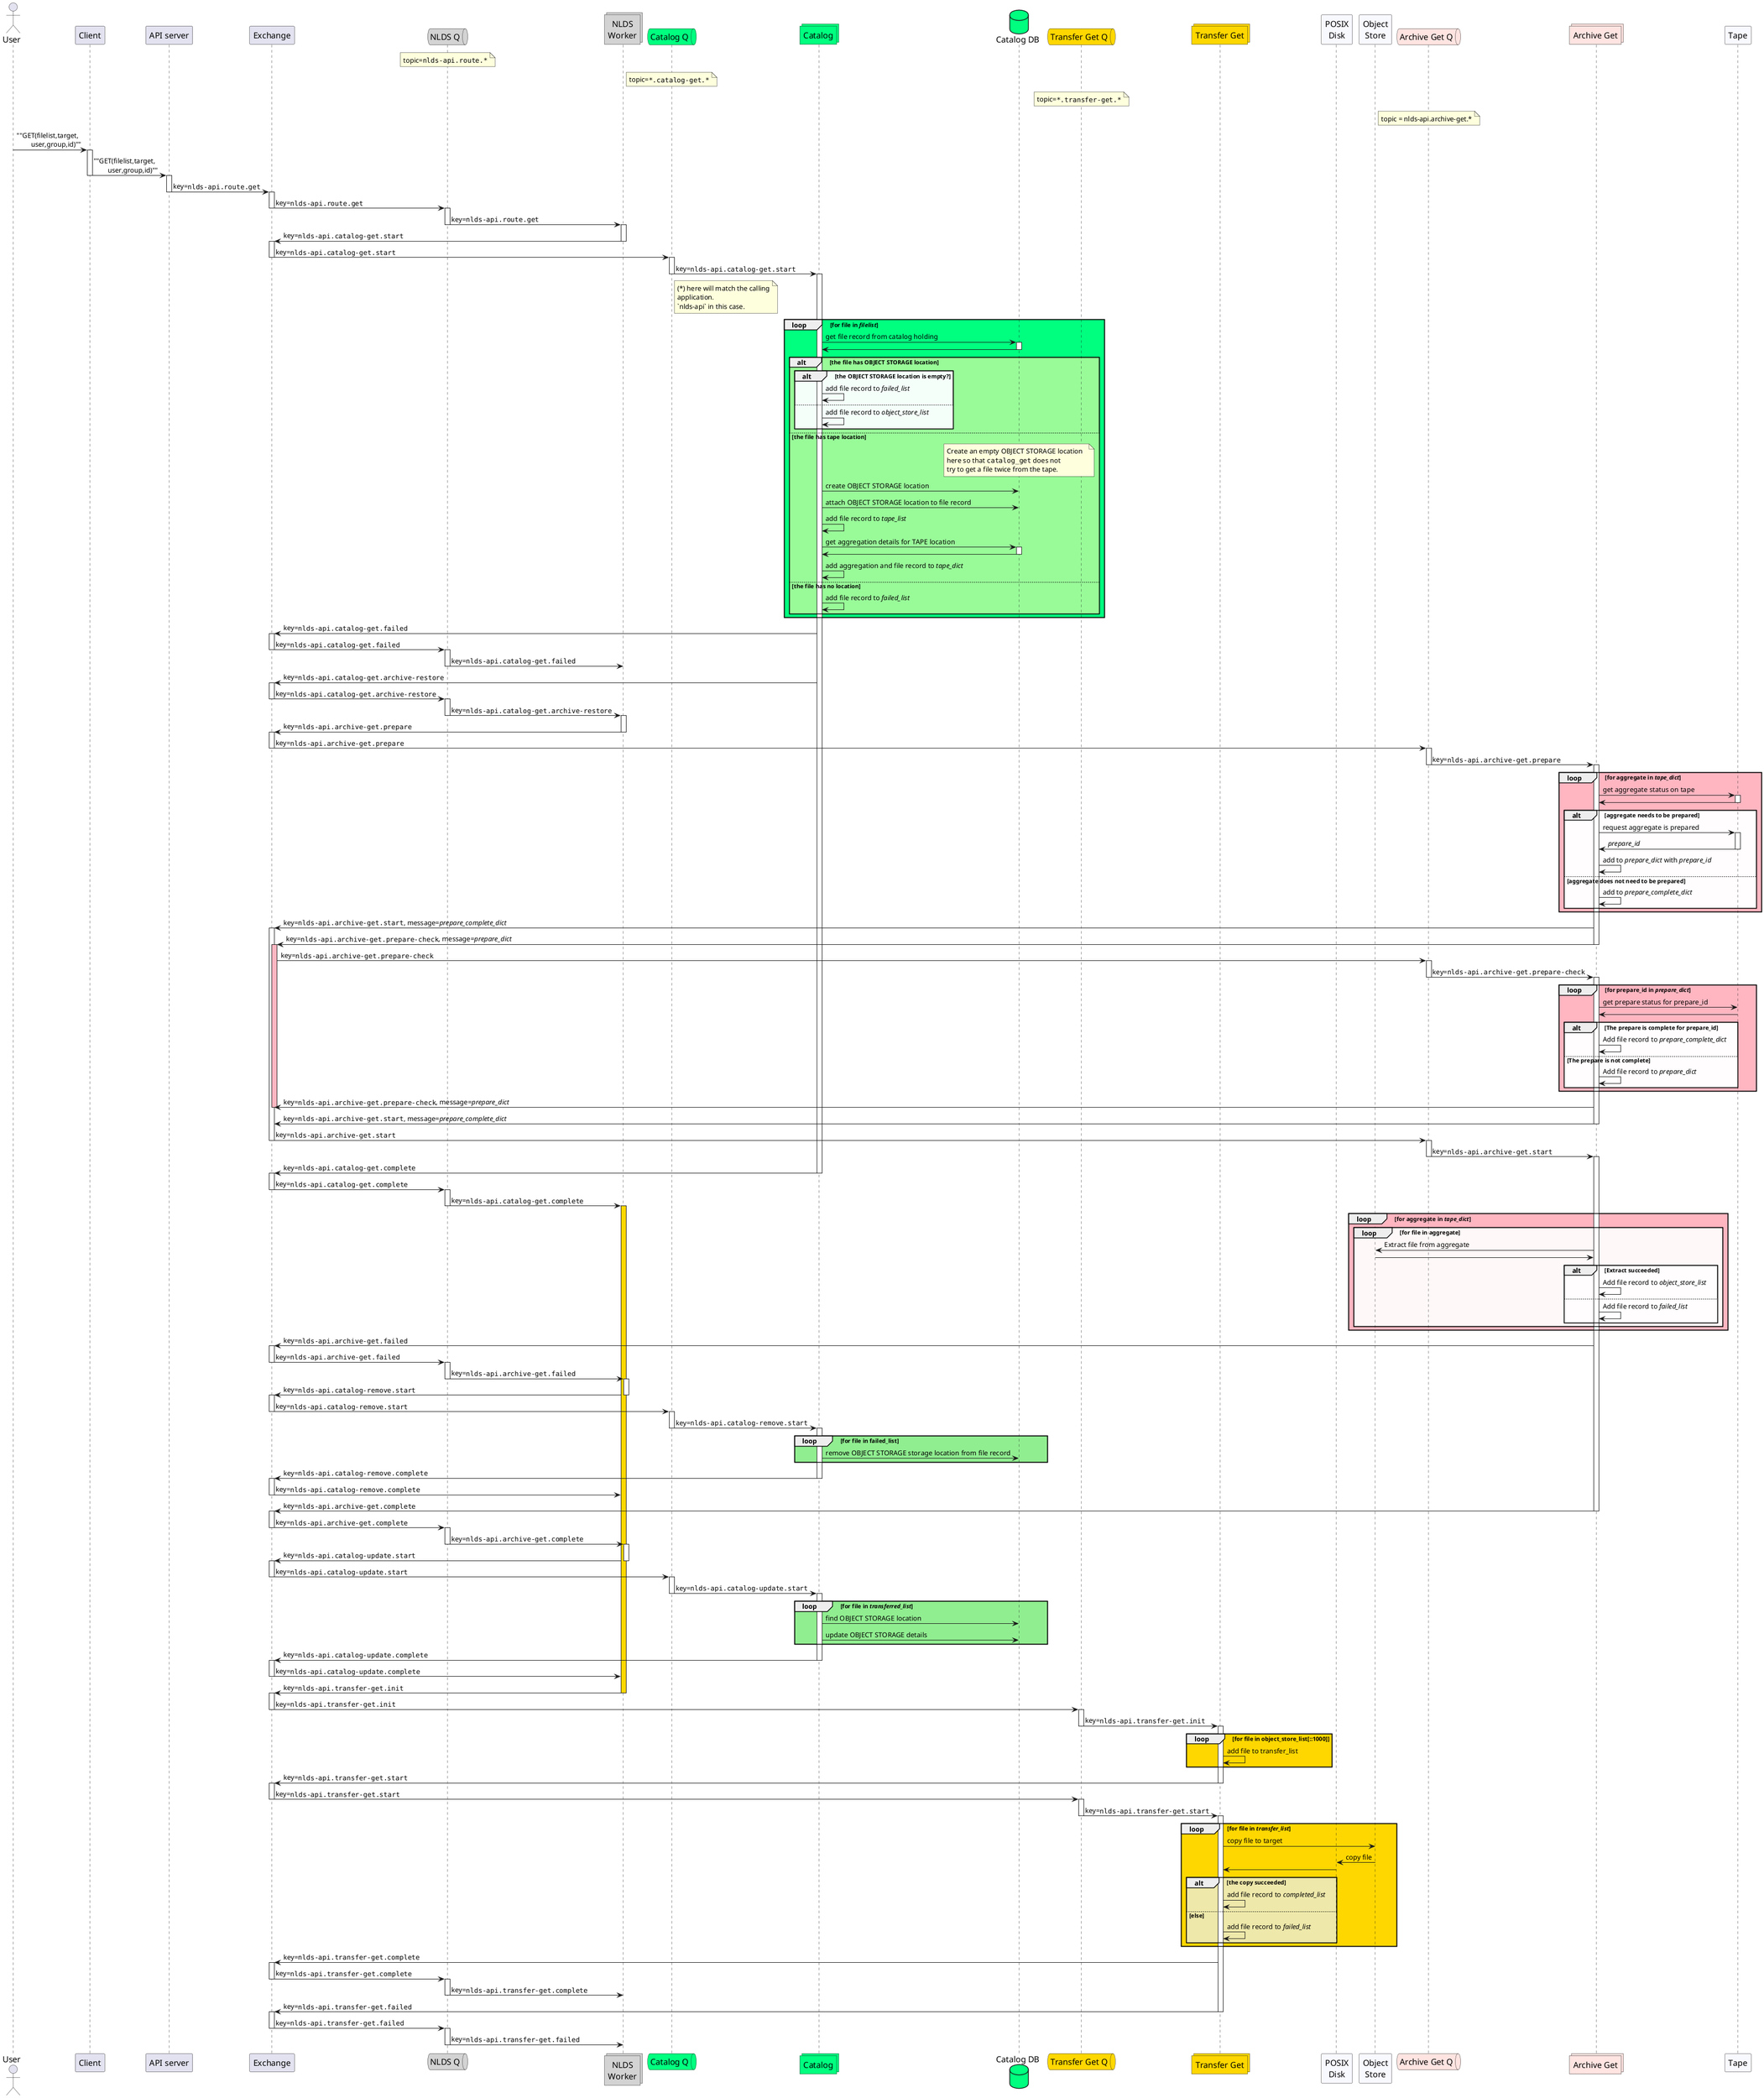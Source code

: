 @startuml message_flow_get_full
skinparam participantFontSize 16
skinparam participantFontName Futura

skinparam queueFontSize 16
skinparam queueFontName Futura

skinparam actorFontSize 16
skinparam actorFontName Futura

skinparam collectionsFontSize 16
skinparam collectionsFontName Futura

skinparam DatabaseFontSize 16
skinparam DatabaseFontName Futura

actor user as "User"
participant client as "Client"
participant server as "API server"
participant wex as "Exchange"

queue qw as "NLDS Q" #lightgrey
note over qw
    topic=""nlds-api.route.*""
end note
collections work as "NLDS\nWorker" #lightgrey

queue qc as "Catalog Q" #springgreen
collections catalog_get as "Catalog" #springgreen
database catalog_db as "Catalog DB" #springgreen
note over qc
    topic=""*.catalog-get.*""
end note

queue qt as "Transfer Get Q" #gold
note over qt
    topic=""*.transfer-get.*""
end note
collections transfer_get as "Transfer Get" #gold

participant disk as "POSIX\nDisk" #GhostWhite
participant obj as "Object\nStore" #GhostWhite

queue qag as "Archive Get Q" #MistyRose
note over qag
    topic = nlds-api.archive-get.*
end note
collections archive_gets as "Archive Get" #MistyRose

participant tape as "Tape" #GhostWhite

user -> client : ""GET(filelist,target,\n\tuser,group,id)""

activate client
client -> server : ""GET(filelist,target,\n\tuser,group,id)""
deactivate client

activate server
server -> wex : key=""nlds-api.route.get""
deactivate server

activate wex
wex -> qw : key=""nlds-api.route.get""
deactivate wex

activate qw
qw -> work : key=""nlds-api.route.get""
deactivate qw

activate work
work -> wex : key=""nlds-api.catalog-get.start""
deactivate work

activate wex
wex -> qc : key=""nlds-api.catalog-get.start""
deactivate wex

activate qc
qc -> catalog_get : key=""nlds-api.catalog-get.start""
deactivate qc
note right of qc
    (*) here will match the calling
    application.
    `nlds-api` in this case.
end note

activate catalog_get
loop #SpringGreen for file in //filelist//
    catalog_get -> catalog_db : get file record from catalog holding
    activate catalog_db
        catalog_db -> catalog_get
    deactivate catalog_db
    alt #PaleGreen the file has OBJECT STORAGE location
        alt #MintCream the OBJECT STORAGE location is empty?
            catalog_get->catalog_get : add file record to //failed_list//
        else
            catalog_get->catalog_get : add file record to //object_store_list//
        end
    else the file has tape location
        note over catalog_db
            Create an empty OBJECT STORAGE location  
            here so that ""catalog_get"" does not 
            try to get a file twice from the tape.
        endnote
        catalog_get->catalog_db : create OBJECT STORAGE location
        catalog_get -> catalog_db : attach OBJECT STORAGE location to file record
        catalog_get->catalog_get : add file record to //tape_list//
        catalog_get->catalog_db : get aggregation details for TAPE location
        activate catalog_db
        catalog_db->catalog_get
        deactivate catalog_db
        catalog_get->catalog_get : add aggregation and file record to //tape_dict//
    else the file has no location
        catalog_get->catalog_get : add file record to //failed_list//
    end
end 

' catalog_get failed block
catalog_get -> wex : key=""nlds-api.catalog-get.failed""

activate wex
wex -> qw : key=""nlds-api.catalog-get.failed""
deactivate wex

activate qw
qw -> work : key=""nlds-api.catalog-get.failed""
deactivate qw

' archive-restore block
catalog_get -> wex : key=""nlds-api.catalog-get.archive-restore""

activate wex
wex -> qw : key=""nlds-api.catalog-get.archive-restore""
deactivate wex
activate qw
qw -> work : key=""nlds-api.catalog-get.archive-restore""
deactivate qw
activate work
work -> wex : key=""nlds-api.archive-get.prepare""
deactivate work
activate wex 
wex -> qag : key=""nlds-api.archive-get.prepare""
deactivate wex
activate qag
qag -> archive_gets : key=""nlds-api.archive-get.prepare""
deactivate qag


activate archive_gets
loop #LightPink for aggregate in //tape_dict//
    archive_gets -> tape : get aggregate status on tape
    activate tape
        tape -> archive_gets
    deactivate tape
    alt #FFFDFD aggregate needs to be prepared
        archive_gets -> tape : request aggregate is prepared
        activate tape
            tape -> archive_gets : //prepare_id//
        deactivate tape
        archive_gets -> archive_gets : add to //prepare_dict// with //prepare_id//
    else aggregate does not need to be prepared
        archive_gets->archive_gets : add to //prepare_complete_dict//
    end
end

archive_gets -> wex : key=""nlds-api.archive-get.start"", message=//prepare_complete_dict//

activate wex 

archive_gets -> wex : key=""nlds-api.archive-get.prepare-check"", message=//prepare_dict//
deactivate archive_gets

activate wex #LightPink
wex -> qag : key=""nlds-api.archive-get.prepare-check""

activate qag
qag -> archive_gets : key=""nlds-api.archive-get.prepare-check""
deactivate qag

activate archive_gets
loop #LightPink for prepare_id in //prepare_dict//
    archive_gets -> tape : get prepare status for prepare_id
    tape -> archive_gets
    alt #FFFDFD The prepare is complete for prepare_id
        archive_gets -> archive_gets : Add file record to //prepare_complete_dict//
    else The prepare is not complete
        archive_gets -> archive_gets : Add file record to //prepare_dict//
    end
end
archive_gets -> wex : key=""nlds-api.archive-get.prepare-check"", message=//prepare_dict//
deactivate wex

archive_gets -> wex : key=""nlds-api.archive-get.start"", message=//prepare_complete_dict//
deactivate archive_gets

    wex -> qag : key=""nlds-api.archive-get.start""
deactivate wex

activate qag
    qag -> archive_gets : key=""nlds-api.archive-get.start""
deactivate qag
activate archive_gets

' catalog_get completed block
catalog_get -> wex : key=""nlds-api.catalog-get.complete""
deactivate catalog_get

activate wex
wex -> qw : key=""nlds-api.catalog-get.complete""
deactivate wex

activate qw
qw -> work : key=""nlds-api.catalog-get.complete""
deactivate qw

activate work #Gold 

loop #LightPink for aggregate in //tape_dict//
    loop #FFF8F8 for file in aggregate
        archive_gets->obj : Extract file from aggregate
        obj->archive_gets
        alt #FFFDFD Extract succeeded
            archive_gets->archive_gets : Add file record to //object_store_list//
        else
            archive_gets->archive_gets : Add file record to //failed_list//
        end
    end
end

' archive_get failed block
archive_gets -> wex : key=""nlds-api.archive-get.failed""

activate wex
wex -> qw : key=""nlds-api.archive-get.failed""
deactivate wex

activate qw
qw -> work : key=""nlds-api.archive-get.failed""
deactivate qw

activate work
work -> wex : key=""nlds-api.catalog-remove.start""
deactivate work

activate wex
wex -> qc : key=""nlds-api.catalog-remove.start""
deactivate wex

activate qc
qc -> catalog_get : key=""nlds-api.catalog-remove.start""
deactivate qc

activate catalog_get
loop #LightGreen for file in failed_list
catalog_get -> catalog_db : remove OBJECT STORAGE storage location from file record
end
catalog_get -> wex : key=""nlds-api.catalog-remove.complete""
deactivate catalog_get

activate wex
wex -> work : key=""nlds-api.catalog-remove.complete""
deactivate wex
' end archive_get failed block

' archive_get completed block
archive_gets -> wex : key=""nlds-api.archive-get.complete""
deactivate archive_gets

activate wex
wex -> qw : key=""nlds-api.archive-get.complete""
deactivate wex

activate qw
qw -> work : key=""nlds-api.archive-get.complete""
deactivate qw

activate work
work -> wex : key=""nlds-api.catalog-update.start""
deactivate work

activate wex
wex -> qc : key=""nlds-api.catalog-update.start""
deactivate wex

activate qc
qc -> catalog_get : key=""nlds-api.catalog-update.start""
deactivate qc

activate catalog_get
loop #LightGreen for file in //transferred_list//
    catalog_get -> catalog_db : find OBJECT STORAGE location
    catalog_get -> catalog_db : update OBJECT STORAGE details
end
catalog_get -> wex : key=""nlds-api.catalog-update.complete""
deactivate catalog_get

activate wex
wex -> work : key=""nlds-api.catalog-update.complete""
deactivate wex

work -> wex : key=""nlds-api.transfer-get.init""
deactivate work

activate wex
wex -> qt : key=""nlds-api.transfer-get.init""
deactivate wex

activate qt
qt -> transfer_get : key=""nlds-api.transfer-get.init""
deactivate qt

activate transfer_get
loop #Gold for file in object_store_list[::1000]
    transfer_get -> transfer_get : add file to transfer_list
end

transfer_get -> wex : key=""nlds-api.transfer-get.start""
deactivate transfer_get

activate wex
wex -> qt : key=""nlds-api.transfer-get.start""
deactivate wex

activate qt
qt -> transfer_get : key=""nlds-api.transfer-get.start""
deactivate qt

activate transfer_get
loop #Gold for file in //transfer_list//
    transfer_get -> obj : copy file to target
    obj -> disk : copy file
    disk -> transfer_get
    alt #PaleGoldenRod the copy succeeded
        transfer_get -> transfer_get : add file record to //completed_list//
    else else
        transfer_get -> transfer_get : add file record to //failed_list//
    end
end
transfer_get -> wex : key=""nlds-api.transfer-get.complete""
activate wex
wex -> qw : key=""nlds-api.transfer-get.complete""
deactivate wex
activate qw
qw -> work : key=""nlds-api.transfer-get.complete""
deactivate qw

transfer_get -> wex : key=""nlds-api.transfer-get.failed""
deactivate transfer_get

activate wex
wex -> qw : key=""nlds-api.transfer-get.failed""
deactivate wex
activate qw
qw -> work : key=""nlds-api.transfer-get.failed""
deactivate qw

deactivate transfer_get

@enduml